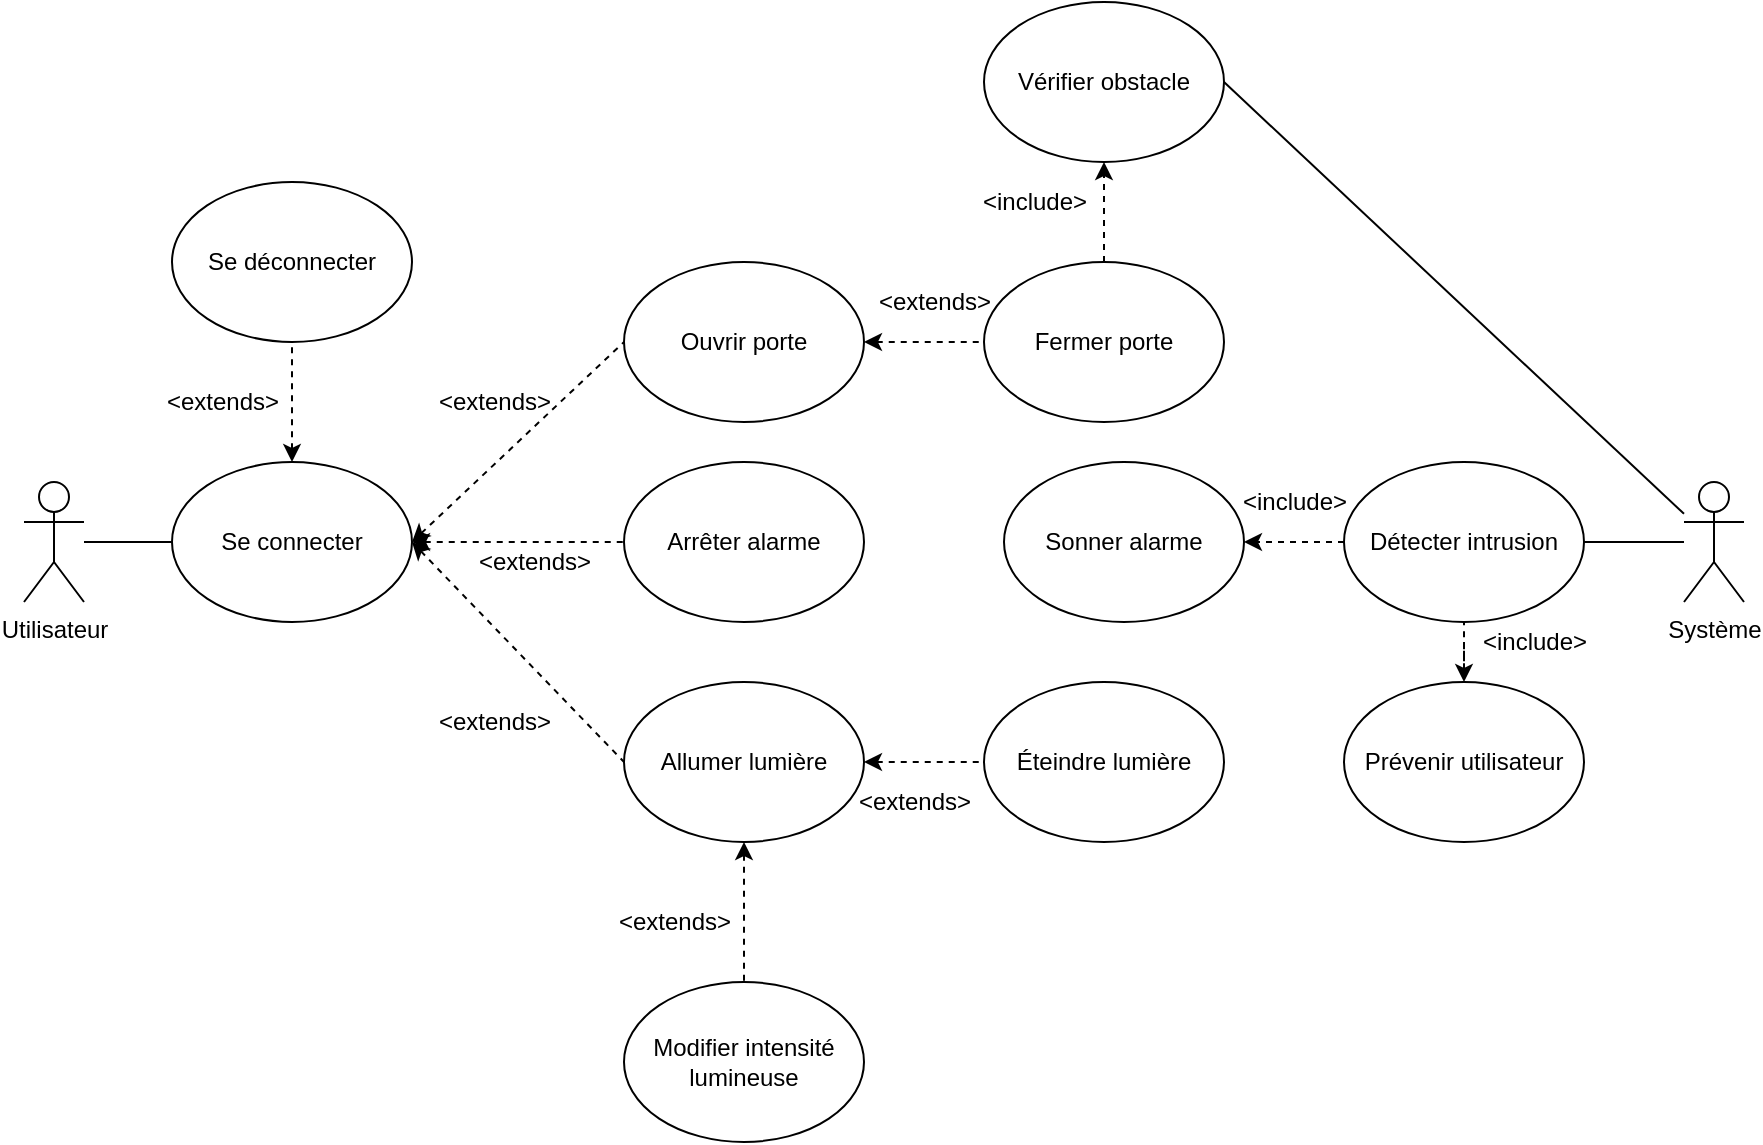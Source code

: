 <mxfile version="12.7.6" type="google"><diagram id="5QRn6DDEON2pSTW8sGe3" name="Page-1"><mxGraphModel dx="981" dy="529" grid="1" gridSize="10" guides="1" tooltips="1" connect="1" arrows="1" fold="1" page="1" pageScale="1" pageWidth="827" pageHeight="1169" math="0" shadow="0"><root><mxCell id="0"/><mxCell id="1" parent="0"/><mxCell id="kP5jkWF-Ujog08dHJ5cU-11" style="rounded=0;orthogonalLoop=1;jettySize=auto;html=1;entryX=0;entryY=0.5;entryDx=0;entryDy=0;endArrow=none;endFill=0;exitX=1;exitY=0.5;exitDx=0;exitDy=0;dashed=1;startArrow=classic;startFill=1;" parent="1" source="kP5jkWF-Ujog08dHJ5cU-17" target="kP5jkWF-Ujog08dHJ5cU-8" edge="1"><mxGeometry relative="1" as="geometry"/></mxCell><mxCell id="kP5jkWF-Ujog08dHJ5cU-13" style="rounded=0;orthogonalLoop=1;jettySize=auto;html=1;entryX=0;entryY=0.5;entryDx=0;entryDy=0;endArrow=none;endFill=0;exitX=1;exitY=0.5;exitDx=0;exitDy=0;dashed=1;startArrow=classic;startFill=1;" parent="1" source="kP5jkWF-Ujog08dHJ5cU-6" target="kP5jkWF-Ujog08dHJ5cU-7" edge="1"><mxGeometry relative="1" as="geometry"/></mxCell><mxCell id="kP5jkWF-Ujog08dHJ5cU-14" style="rounded=0;orthogonalLoop=1;jettySize=auto;html=1;entryX=0;entryY=0.5;entryDx=0;entryDy=0;endArrow=none;endFill=0;exitX=1;exitY=0.5;exitDx=0;exitDy=0;dashed=1;startArrow=classic;startFill=1;" parent="1" source="kP5jkWF-Ujog08dHJ5cU-17" target="kP5jkWF-Ujog08dHJ5cU-6" edge="1"><mxGeometry relative="1" as="geometry"/></mxCell><mxCell id="kP5jkWF-Ujog08dHJ5cU-15" style="rounded=0;orthogonalLoop=1;jettySize=auto;html=1;entryX=0;entryY=0.5;entryDx=0;entryDy=0;endArrow=none;endFill=0;exitX=1;exitY=0.5;exitDx=0;exitDy=0;dashed=1;startArrow=classic;startFill=1;" parent="1" source="kP5jkWF-Ujog08dHJ5cU-8" target="kP5jkWF-Ujog08dHJ5cU-10" edge="1"><mxGeometry relative="1" as="geometry"/></mxCell><mxCell id="kP5jkWF-Ujog08dHJ5cU-19" style="edgeStyle=none;rounded=0;orthogonalLoop=1;jettySize=auto;html=1;entryX=0.5;entryY=1;entryDx=0;entryDy=0;endArrow=none;endFill=0;exitX=0.5;exitY=0;exitDx=0;exitDy=0;dashed=1;startArrow=classic;startFill=1;" parent="1" source="kP5jkWF-Ujog08dHJ5cU-17" target="kP5jkWF-Ujog08dHJ5cU-18" edge="1"><mxGeometry relative="1" as="geometry"/></mxCell><mxCell id="kP5jkWF-Ujog08dHJ5cU-20" style="edgeStyle=none;rounded=0;orthogonalLoop=1;jettySize=auto;html=1;entryX=0;entryY=0.5;entryDx=0;entryDy=0;endArrow=none;endFill=0;" parent="1" source="kP5jkWF-Ujog08dHJ5cU-1" target="kP5jkWF-Ujog08dHJ5cU-17" edge="1"><mxGeometry relative="1" as="geometry"/></mxCell><mxCell id="kP5jkWF-Ujog08dHJ5cU-1" value="Utilisateur" style="shape=umlActor;verticalLabelPosition=bottom;labelBackgroundColor=#ffffff;verticalAlign=top;html=1;outlineConnect=0;" parent="1" vertex="1"><mxGeometry x="280" y="260" width="30" height="60" as="geometry"/></mxCell><mxCell id="kP5jkWF-Ujog08dHJ5cU-6" value="Ouvrir porte" style="ellipse;whiteSpace=wrap;html=1;" parent="1" vertex="1"><mxGeometry x="580" y="150" width="120" height="80" as="geometry"/></mxCell><mxCell id="kP5jkWF-Ujog08dHJ5cU-38" value="" style="edgeStyle=none;rounded=0;orthogonalLoop=1;jettySize=auto;html=1;dashed=1;endArrow=classic;endFill=1;" parent="1" source="kP5jkWF-Ujog08dHJ5cU-7" target="kP5jkWF-Ujog08dHJ5cU-37" edge="1"><mxGeometry relative="1" as="geometry"/></mxCell><mxCell id="kP5jkWF-Ujog08dHJ5cU-7" value="Fermer porte" style="ellipse;whiteSpace=wrap;html=1;" parent="1" vertex="1"><mxGeometry x="760" y="150" width="120" height="80" as="geometry"/></mxCell><mxCell id="kP5jkWF-Ujog08dHJ5cU-35" value="" style="edgeStyle=none;rounded=0;orthogonalLoop=1;jettySize=auto;html=1;dashed=1;endArrow=none;endFill=0;startArrow=classic;startFill=1;" parent="1" source="kP5jkWF-Ujog08dHJ5cU-8" target="kP5jkWF-Ujog08dHJ5cU-34" edge="1"><mxGeometry relative="1" as="geometry"/></mxCell><mxCell id="kP5jkWF-Ujog08dHJ5cU-8" value="Allumer lumière" style="ellipse;whiteSpace=wrap;html=1;" parent="1" vertex="1"><mxGeometry x="580" y="360" width="120" height="80" as="geometry"/></mxCell><mxCell id="kP5jkWF-Ujog08dHJ5cU-9" value="Sonner alarme" style="ellipse;whiteSpace=wrap;html=1;" parent="1" vertex="1"><mxGeometry x="770" y="250" width="120" height="80" as="geometry"/></mxCell><mxCell id="kP5jkWF-Ujog08dHJ5cU-10" value="Éteindre lumière" style="ellipse;whiteSpace=wrap;html=1;" parent="1" vertex="1"><mxGeometry x="760" y="360" width="120" height="80" as="geometry"/></mxCell><mxCell id="HIOgIJTxgBPDiZwlwca6-15" style="edgeStyle=orthogonalEdgeStyle;rounded=0;orthogonalLoop=1;jettySize=auto;html=1;entryX=0;entryY=0.5;entryDx=0;entryDy=0;dashed=1;startArrow=classic;startFill=1;endArrow=none;endFill=0;" edge="1" parent="1" source="kP5jkWF-Ujog08dHJ5cU-17" target="kP5jkWF-Ujog08dHJ5cU-22"><mxGeometry relative="1" as="geometry"/></mxCell><mxCell id="kP5jkWF-Ujog08dHJ5cU-17" value="Se connecter" style="ellipse;whiteSpace=wrap;html=1;" parent="1" vertex="1"><mxGeometry x="354" y="250" width="120" height="80" as="geometry"/></mxCell><mxCell id="kP5jkWF-Ujog08dHJ5cU-18" value="Se déconnecter" style="ellipse;whiteSpace=wrap;html=1;" parent="1" vertex="1"><mxGeometry x="354" y="110" width="120" height="80" as="geometry"/></mxCell><mxCell id="kP5jkWF-Ujog08dHJ5cU-22" value="Arrêter alarme" style="ellipse;whiteSpace=wrap;html=1;" parent="1" vertex="1"><mxGeometry x="580" y="250" width="120" height="80" as="geometry"/></mxCell><mxCell id="kP5jkWF-Ujog08dHJ5cU-24" value="&amp;lt;extends&amp;gt;" style="text;html=1;align=center;verticalAlign=middle;resizable=0;points=[];autosize=1;" parent="1" vertex="1"><mxGeometry x="480" y="370" width="70" height="20" as="geometry"/></mxCell><mxCell id="kP5jkWF-Ujog08dHJ5cU-25" value="&amp;lt;extends&amp;gt;" style="text;html=1;align=center;verticalAlign=middle;resizable=0;points=[];autosize=1;" parent="1" vertex="1"><mxGeometry x="700" y="160" width="70" height="20" as="geometry"/></mxCell><mxCell id="kP5jkWF-Ujog08dHJ5cU-27" value="&amp;lt;extends&amp;gt;" style="text;html=1;align=center;verticalAlign=middle;resizable=0;points=[];autosize=1;" parent="1" vertex="1"><mxGeometry x="690" y="410" width="70" height="20" as="geometry"/></mxCell><mxCell id="kP5jkWF-Ujog08dHJ5cU-31" value="&amp;lt;extends&amp;gt;" style="text;html=1;align=center;verticalAlign=middle;resizable=0;points=[];autosize=1;" parent="1" vertex="1"><mxGeometry x="344" y="210" width="70" height="20" as="geometry"/></mxCell><mxCell id="kP5jkWF-Ujog08dHJ5cU-32" value="&amp;lt;extends&amp;gt;" style="text;html=1;align=center;verticalAlign=middle;resizable=0;points=[];autosize=1;" parent="1" vertex="1"><mxGeometry x="480" y="210" width="70" height="20" as="geometry"/></mxCell><mxCell id="kP5jkWF-Ujog08dHJ5cU-33" value="&amp;lt;extends&amp;gt;" style="text;html=1;align=center;verticalAlign=middle;resizable=0;points=[];autosize=1;" parent="1" vertex="1"><mxGeometry x="500" y="290" width="70" height="20" as="geometry"/></mxCell><mxCell id="kP5jkWF-Ujog08dHJ5cU-34" value="Modifier intensité lumineuse" style="ellipse;whiteSpace=wrap;html=1;" parent="1" vertex="1"><mxGeometry x="580" y="510" width="120" height="80" as="geometry"/></mxCell><mxCell id="kP5jkWF-Ujog08dHJ5cU-36" value="&amp;lt;extends&amp;gt;" style="text;html=1;align=center;verticalAlign=middle;resizable=0;points=[];autosize=1;" parent="1" vertex="1"><mxGeometry x="570" y="470" width="70" height="20" as="geometry"/></mxCell><mxCell id="kP5jkWF-Ujog08dHJ5cU-37" value="Vérifier obstacle" style="ellipse;whiteSpace=wrap;html=1;" parent="1" vertex="1"><mxGeometry x="760" y="20" width="120" height="80" as="geometry"/></mxCell><mxCell id="kP5jkWF-Ujog08dHJ5cU-39" value="&amp;lt;include&amp;gt;" style="text;html=1;align=center;verticalAlign=middle;resizable=0;points=[];autosize=1;" parent="1" vertex="1"><mxGeometry x="750" y="110" width="70" height="20" as="geometry"/></mxCell><mxCell id="HIOgIJTxgBPDiZwlwca6-3" value="" style="edgeStyle=orthogonalEdgeStyle;rounded=0;orthogonalLoop=1;jettySize=auto;html=1;endArrow=none;endFill=0;" edge="1" parent="1" source="HIOgIJTxgBPDiZwlwca6-1" target="HIOgIJTxgBPDiZwlwca6-2"><mxGeometry relative="1" as="geometry"/></mxCell><mxCell id="HIOgIJTxgBPDiZwlwca6-16" style="rounded=0;orthogonalLoop=1;jettySize=auto;html=1;entryX=1;entryY=0.5;entryDx=0;entryDy=0;startArrow=none;startFill=0;endArrow=none;endFill=0;" edge="1" parent="1" source="HIOgIJTxgBPDiZwlwca6-1" target="kP5jkWF-Ujog08dHJ5cU-37"><mxGeometry relative="1" as="geometry"/></mxCell><mxCell id="HIOgIJTxgBPDiZwlwca6-1" value="&lt;div&gt;Système&lt;/div&gt;&lt;div&gt;&lt;br&gt;&lt;/div&gt;" style="shape=umlActor;verticalLabelPosition=bottom;labelBackgroundColor=#ffffff;verticalAlign=top;html=1;outlineConnect=0;" vertex="1" parent="1"><mxGeometry x="1110" y="260" width="30" height="60" as="geometry"/></mxCell><mxCell id="HIOgIJTxgBPDiZwlwca6-2" value="&lt;div&gt;Détecter intrusion&lt;/div&gt;" style="ellipse;whiteSpace=wrap;html=1;" vertex="1" parent="1"><mxGeometry x="940" y="250" width="120" height="80" as="geometry"/></mxCell><mxCell id="HIOgIJTxgBPDiZwlwca6-8" value="" style="edgeStyle=orthogonalEdgeStyle;rounded=0;orthogonalLoop=1;jettySize=auto;html=1;endArrow=none;endFill=0;dashed=1;startArrow=classic;startFill=1;" edge="1" parent="1" source="HIOgIJTxgBPDiZwlwca6-6" target="HIOgIJTxgBPDiZwlwca6-2"><mxGeometry relative="1" as="geometry"/></mxCell><mxCell id="HIOgIJTxgBPDiZwlwca6-11" style="edgeStyle=orthogonalEdgeStyle;rounded=0;orthogonalLoop=1;jettySize=auto;html=1;exitX=0;exitY=0.5;exitDx=0;exitDy=0;entryX=1;entryY=0.5;entryDx=0;entryDy=0;dashed=1;startArrow=none;startFill=0;endArrow=classic;endFill=1;" edge="1" parent="1" source="HIOgIJTxgBPDiZwlwca6-2" target="kP5jkWF-Ujog08dHJ5cU-9"><mxGeometry relative="1" as="geometry"/></mxCell><mxCell id="HIOgIJTxgBPDiZwlwca6-6" value="&lt;div&gt;Prévenir utilisateur&lt;/div&gt;" style="ellipse;whiteSpace=wrap;html=1;" vertex="1" parent="1"><mxGeometry x="940" y="360" width="120" height="80" as="geometry"/></mxCell><mxCell id="HIOgIJTxgBPDiZwlwca6-9" value="&amp;lt;include&amp;gt;" style="text;html=1;align=center;verticalAlign=middle;resizable=0;points=[];autosize=1;" vertex="1" parent="1"><mxGeometry x="1000" y="330" width="70" height="20" as="geometry"/></mxCell><mxCell id="HIOgIJTxgBPDiZwlwca6-12" value="&amp;lt;include&amp;gt;" style="text;html=1;align=center;verticalAlign=middle;resizable=0;points=[];autosize=1;" vertex="1" parent="1"><mxGeometry x="880" y="260" width="70" height="20" as="geometry"/></mxCell></root></mxGraphModel></diagram></mxfile>